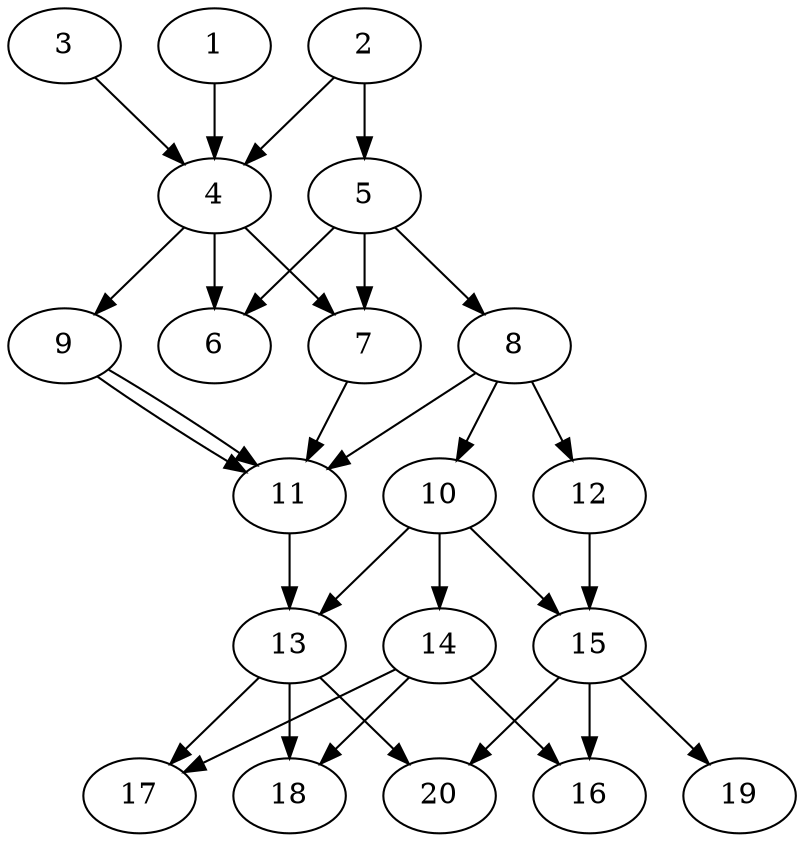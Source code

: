 // DAG automatically generated by daggen at Tue Jul 23 14:31:37 2019
// ./daggen --dot -n 20 --ccr 0.5 --fat 0.5 --regular 0.5 --density 0.8 --mindata 5242880 --maxdata 52428800 
digraph G {
  1 [size="24238080", alpha="0.10", expect_size="12119040"] 
  1 -> 4 [size ="12119040"]
  2 [size="40722432", alpha="0.18", expect_size="20361216"] 
  2 -> 4 [size ="20361216"]
  2 -> 5 [size ="20361216"]
  3 [size="100997120", alpha="0.07", expect_size="50498560"] 
  3 -> 4 [size ="50498560"]
  4 [size="17596416", alpha="0.14", expect_size="8798208"] 
  4 -> 6 [size ="8798208"]
  4 -> 7 [size ="8798208"]
  4 -> 9 [size ="8798208"]
  5 [size="103890944", alpha="0.17", expect_size="51945472"] 
  5 -> 6 [size ="51945472"]
  5 -> 7 [size ="51945472"]
  5 -> 8 [size ="51945472"]
  6 [size="23709696", alpha="0.06", expect_size="11854848"] 
  7 [size="18069504", alpha="0.13", expect_size="9034752"] 
  7 -> 11 [size ="9034752"]
  8 [size="22532096", alpha="0.19", expect_size="11266048"] 
  8 -> 10 [size ="11266048"]
  8 -> 11 [size ="11266048"]
  8 -> 12 [size ="11266048"]
  9 [size="99121152", alpha="0.01", expect_size="49560576"] 
  9 -> 11 [size ="49560576"]
  9 -> 11 [size ="49560576"]
  10 [size="71063552", alpha="0.09", expect_size="35531776"] 
  10 -> 13 [size ="35531776"]
  10 -> 14 [size ="35531776"]
  10 -> 15 [size ="35531776"]
  11 [size="53475328", alpha="0.19", expect_size="26737664"] 
  11 -> 13 [size ="26737664"]
  12 [size="101570560", alpha="0.00", expect_size="50785280"] 
  12 -> 15 [size ="50785280"]
  13 [size="90775552", alpha="0.05", expect_size="45387776"] 
  13 -> 17 [size ="45387776"]
  13 -> 18 [size ="45387776"]
  13 -> 20 [size ="45387776"]
  14 [size="29282304", alpha="0.19", expect_size="14641152"] 
  14 -> 16 [size ="14641152"]
  14 -> 17 [size ="14641152"]
  14 -> 18 [size ="14641152"]
  15 [size="93573120", alpha="0.04", expect_size="46786560"] 
  15 -> 16 [size ="46786560"]
  15 -> 19 [size ="46786560"]
  15 -> 20 [size ="46786560"]
  16 [size="78522368", alpha="0.10", expect_size="39261184"] 
  17 [size="104556544", alpha="0.10", expect_size="52278272"] 
  18 [size="73621504", alpha="0.13", expect_size="36810752"] 
  19 [size="70053888", alpha="0.04", expect_size="35026944"] 
  20 [size="73990144", alpha="0.03", expect_size="36995072"] 
}
